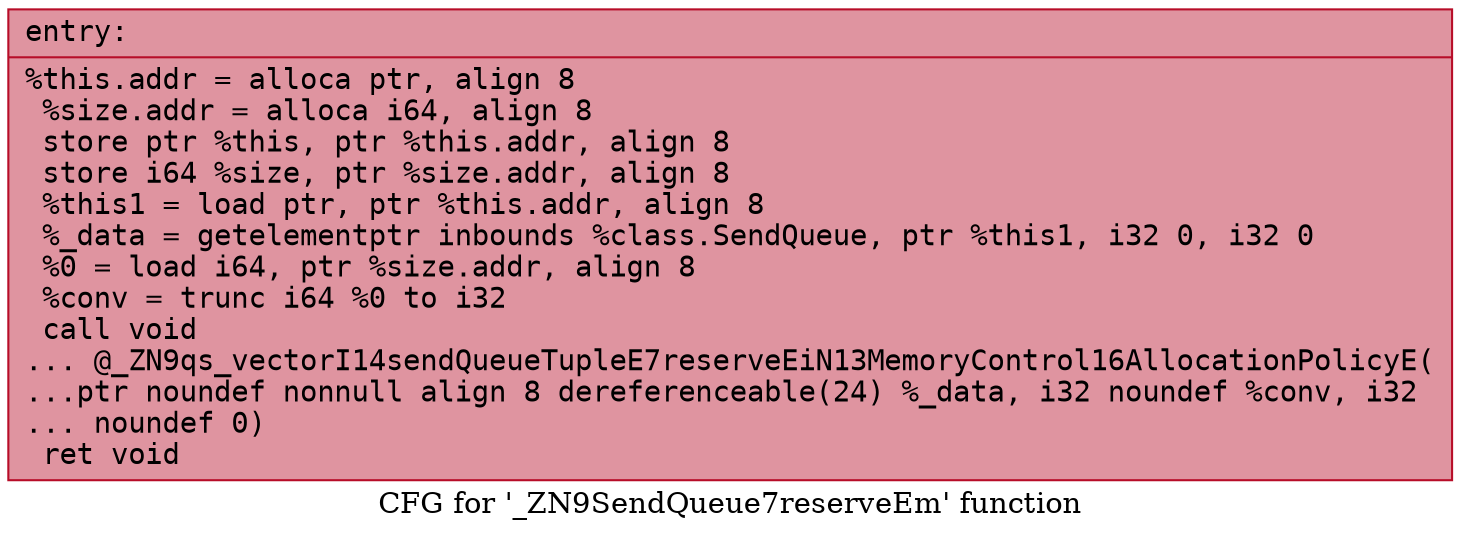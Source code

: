 digraph "CFG for '_ZN9SendQueue7reserveEm' function" {
	label="CFG for '_ZN9SendQueue7reserveEm' function";

	Node0x5590710f1c80 [shape=record,color="#b70d28ff", style=filled, fillcolor="#b70d2870" fontname="Courier",label="{entry:\l|  %this.addr = alloca ptr, align 8\l  %size.addr = alloca i64, align 8\l  store ptr %this, ptr %this.addr, align 8\l  store i64 %size, ptr %size.addr, align 8\l  %this1 = load ptr, ptr %this.addr, align 8\l  %_data = getelementptr inbounds %class.SendQueue, ptr %this1, i32 0, i32 0\l  %0 = load i64, ptr %size.addr, align 8\l  %conv = trunc i64 %0 to i32\l  call void\l... @_ZN9qs_vectorI14sendQueueTupleE7reserveEiN13MemoryControl16AllocationPolicyE(\l...ptr noundef nonnull align 8 dereferenceable(24) %_data, i32 noundef %conv, i32\l... noundef 0)\l  ret void\l}"];
}
